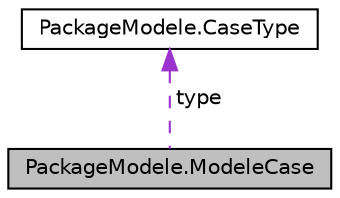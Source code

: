 digraph "PackageModele.ModeleCase"
{
 // LATEX_PDF_SIZE
  edge [fontname="Helvetica",fontsize="10",labelfontname="Helvetica",labelfontsize="10"];
  node [fontname="Helvetica",fontsize="10",shape=record];
  Node1 [label="PackageModele.ModeleCase",height=0.2,width=0.4,color="black", fillcolor="grey75", style="filled", fontcolor="black",tooltip=" "];
  Node2 -> Node1 [dir="back",color="darkorchid3",fontsize="10",style="dashed",label=" type" ];
  Node2 [label="PackageModele.CaseType",height=0.2,width=0.4,color="black", fillcolor="white", style="filled",URL="$enumPackageModele_1_1CaseType.html",tooltip=" "];
}

